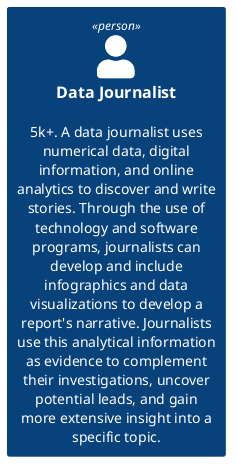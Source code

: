 @startuml SportRadar
!include <C4/C4_Container>
Person(DataJournalist, "Data Journalist", "5k+. A data journalist uses numerical data, digital information, and online analytics to discover and write stories. Through the use of technology and software programs, journalists can develop and include infographics and data visualizations to develop a report's narrative. Journalists use this analytical information as evidence to complement their investigations, uncover potential leads, and gain more extensive insight into a specific topic.")
@enduml